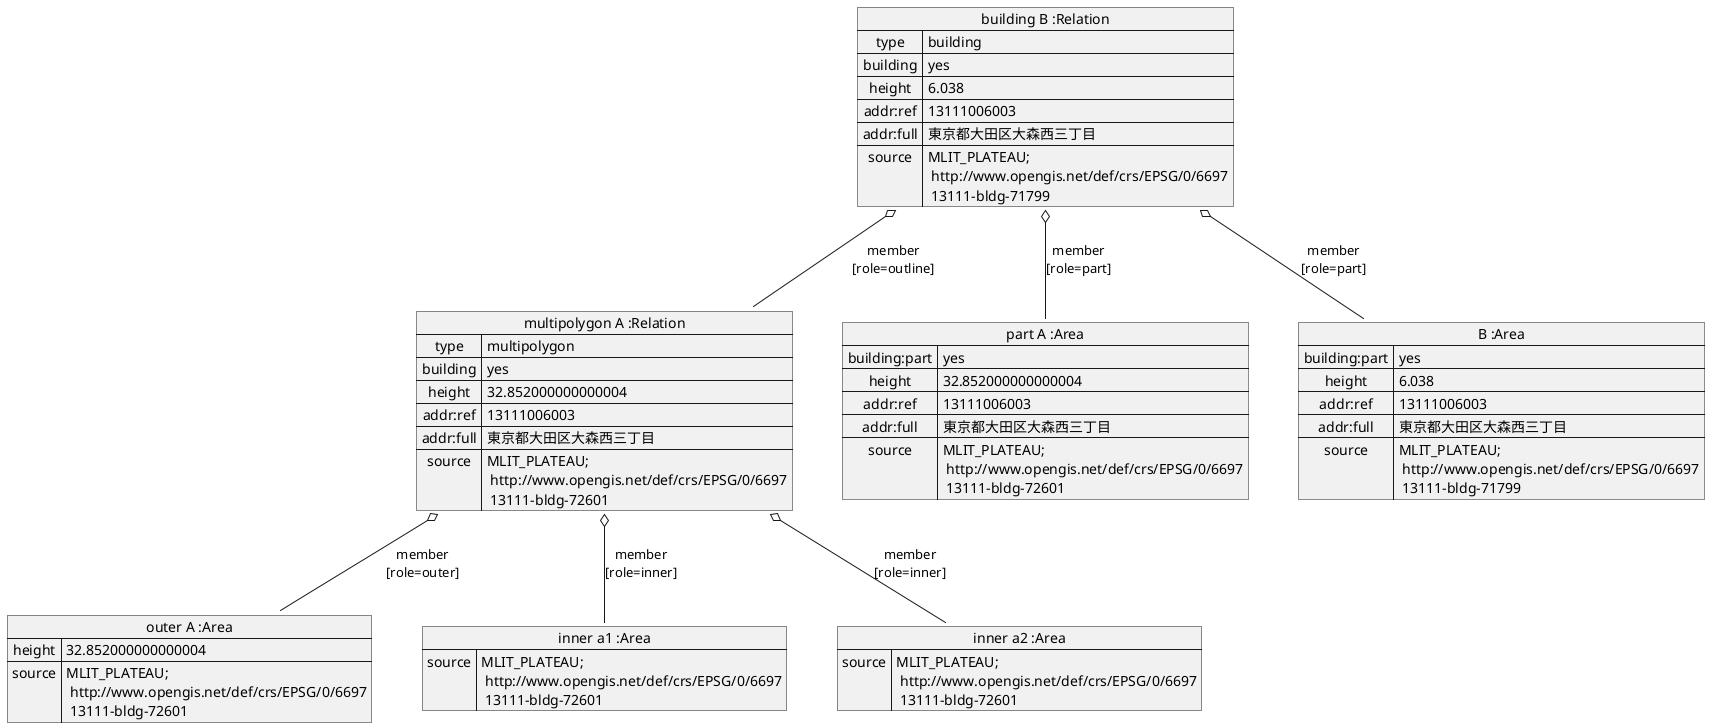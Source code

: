 @startuml

map "multipolygon A :Relation" as polygonA {
 type => multipolygon
 building => yes
 height => 32.852000000000004
 addr:ref => 13111006003
 addr:full => 東京都大田区大森西三丁目
 source => MLIT_PLATEAU;\n http://www.opengis.net/def/crs/EPSG/0/6697\n 13111-bldg-72601
}

map "part A :Area" as partA {
 building:part => yes
 height => 32.852000000000004
 addr:ref => 13111006003
 addr:full => 東京都大田区大森西三丁目
 source => MLIT_PLATEAU;\n http://www.opengis.net/def/crs/EPSG/0/6697\n 13111-bldg-72601
}

map "outer A :Area" as outerA {
 height => 32.852000000000004
 source => MLIT_PLATEAU;\n http://www.opengis.net/def/crs/EPSG/0/6697\n 13111-bldg-72601
}

map "inner a1 :Area" as a1 {
 source => MLIT_PLATEAU;\n http://www.opengis.net/def/crs/EPSG/0/6697\n 13111-bldg-72601
}

map "inner a2 :Area" as a2 {
 source => MLIT_PLATEAU;\n http://www.opengis.net/def/crs/EPSG/0/6697\n 13111-bldg-72601
}


map "building B :Relation" as buildingB {
 type => building
 building => yes
 height => 6.038
 addr:ref => 13111006003
 addr:full => 東京都大田区大森西三丁目
 source => MLIT_PLATEAU;\n http://www.opengis.net/def/crs/EPSG/0/6697\n 13111-bldg-71799
}

map "B :Area" as partB {
 building:part => yes
 height => 6.038
 addr:ref => 13111006003
 addr:full => 東京都大田区大森西三丁目
 source => MLIT_PLATEAU;\n http://www.opengis.net/def/crs/EPSG/0/6697\n 13111-bldg-71799
}

buildingB o-- polygonA : member\n[role=outline]
polygonA o-- outerA : member\n[role=outer]
polygonA o-- a1 : member\n[role=inner]
polygonA o-- a2 : member\n[role=inner]
buildingB o-- partA : member\n[role=part]
buildingB o-- partB : member\n[role=part]
@enduml